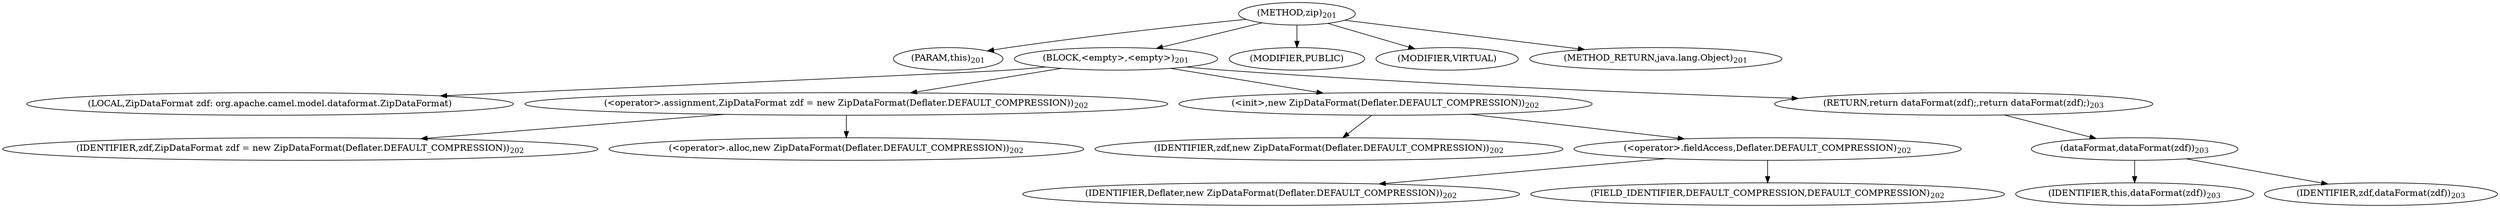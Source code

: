 digraph "zip" {  
"403" [label = <(METHOD,zip)<SUB>201</SUB>> ]
"57" [label = <(PARAM,this)<SUB>201</SUB>> ]
"404" [label = <(BLOCK,&lt;empty&gt;,&lt;empty&gt;)<SUB>201</SUB>> ]
"55" [label = <(LOCAL,ZipDataFormat zdf: org.apache.camel.model.dataformat.ZipDataFormat)> ]
"405" [label = <(&lt;operator&gt;.assignment,ZipDataFormat zdf = new ZipDataFormat(Deflater.DEFAULT_COMPRESSION))<SUB>202</SUB>> ]
"406" [label = <(IDENTIFIER,zdf,ZipDataFormat zdf = new ZipDataFormat(Deflater.DEFAULT_COMPRESSION))<SUB>202</SUB>> ]
"407" [label = <(&lt;operator&gt;.alloc,new ZipDataFormat(Deflater.DEFAULT_COMPRESSION))<SUB>202</SUB>> ]
"408" [label = <(&lt;init&gt;,new ZipDataFormat(Deflater.DEFAULT_COMPRESSION))<SUB>202</SUB>> ]
"54" [label = <(IDENTIFIER,zdf,new ZipDataFormat(Deflater.DEFAULT_COMPRESSION))<SUB>202</SUB>> ]
"409" [label = <(&lt;operator&gt;.fieldAccess,Deflater.DEFAULT_COMPRESSION)<SUB>202</SUB>> ]
"410" [label = <(IDENTIFIER,Deflater,new ZipDataFormat(Deflater.DEFAULT_COMPRESSION))<SUB>202</SUB>> ]
"411" [label = <(FIELD_IDENTIFIER,DEFAULT_COMPRESSION,DEFAULT_COMPRESSION)<SUB>202</SUB>> ]
"412" [label = <(RETURN,return dataFormat(zdf);,return dataFormat(zdf);)<SUB>203</SUB>> ]
"413" [label = <(dataFormat,dataFormat(zdf))<SUB>203</SUB>> ]
"56" [label = <(IDENTIFIER,this,dataFormat(zdf))<SUB>203</SUB>> ]
"414" [label = <(IDENTIFIER,zdf,dataFormat(zdf))<SUB>203</SUB>> ]
"415" [label = <(MODIFIER,PUBLIC)> ]
"416" [label = <(MODIFIER,VIRTUAL)> ]
"417" [label = <(METHOD_RETURN,java.lang.Object)<SUB>201</SUB>> ]
  "403" -> "57" 
  "403" -> "404" 
  "403" -> "415" 
  "403" -> "416" 
  "403" -> "417" 
  "404" -> "55" 
  "404" -> "405" 
  "404" -> "408" 
  "404" -> "412" 
  "405" -> "406" 
  "405" -> "407" 
  "408" -> "54" 
  "408" -> "409" 
  "409" -> "410" 
  "409" -> "411" 
  "412" -> "413" 
  "413" -> "56" 
  "413" -> "414" 
}
